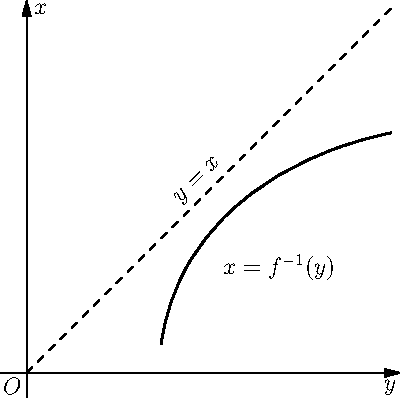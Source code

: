size(200);
import graph;
path p=(64,14).. controls (65.7853098391,27.3999450372) and (70.2034248903,40.3144351869)
 ..(77,52).. controls (81.9169311834,60.4538340412) and (88.0180378611,68.1530587385)
 ..(95,75).. controls (109.912151129,89.6237720615) and (128.340791551,99.9742102782)
 ..(148,107).. controls (156.159125855,109.915900847) and (164.513024052,112.254992342)
  ..(173,114);
draw(p,linewidth(1));
draw(rotate(45)*Label("$y=x$",align=NW),(0,0)--(173,173),dashed);
label("$x=f^{-1}(y)$",(120,50));
label("$O$",(0,0),SW);
xaxis("$y$",Arrow());
yaxis(Label("$x$",align=E),Arrow());
